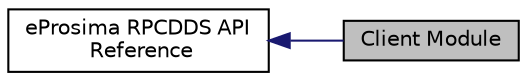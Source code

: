 digraph "Client Module"
{
  edge [fontname="Helvetica",fontsize="10",labelfontname="Helvetica",labelfontsize="10"];
  node [fontname="Helvetica",fontsize="10",shape=record];
  rankdir=LR;
  Node1 [label="eProsima RPCDDS API\l Reference",height=0.2,width=0.4,color="black", fillcolor="white", style="filled",URL="$group___r_p_c_a_p_i_r_e_f_e_r_e_n_c_e.html",tooltip="eProsima RPC over DDS internal API grouped in modules. "];
  Node0 [label="Client Module",height=0.2,width=0.4,color="black", fillcolor="grey75", style="filled" fontcolor="black"];
  Node1->Node0 [shape=plaintext, color="midnightblue", dir="back", style="solid"];
}
